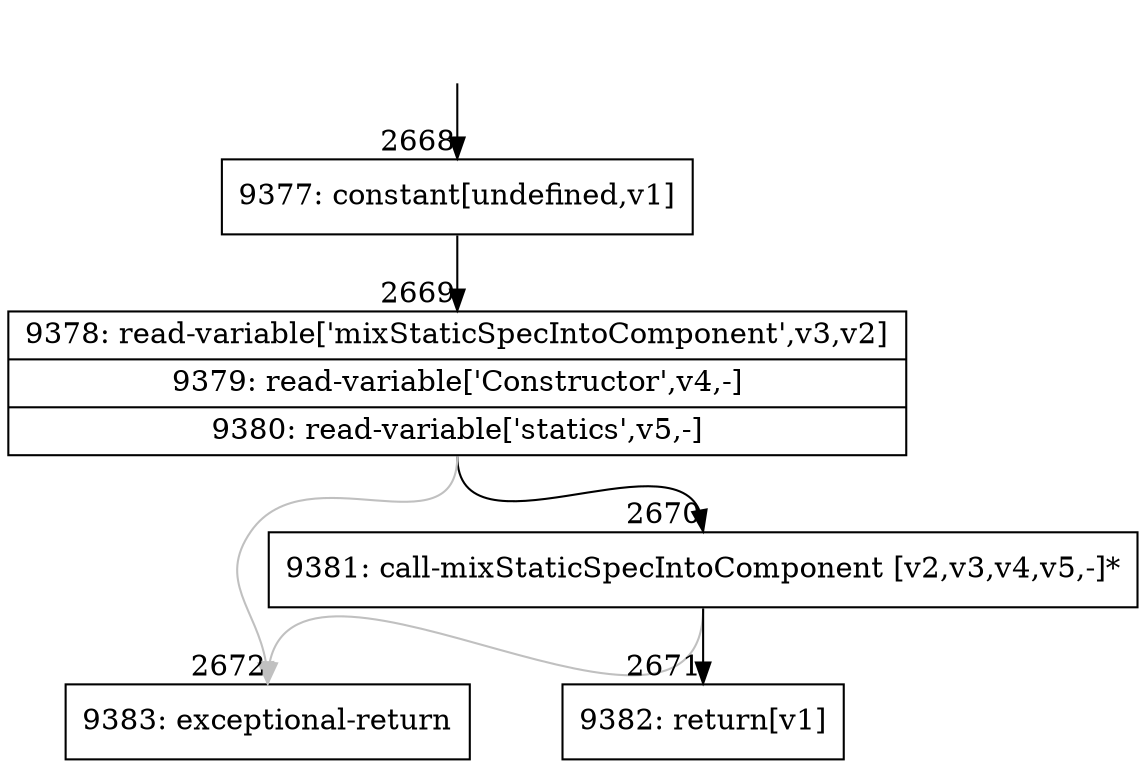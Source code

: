 digraph {
rankdir="TD"
BB_entry199[shape=none,label=""];
BB_entry199 -> BB2668 [tailport=s, headport=n, headlabel="    2668"]
BB2668 [shape=record label="{9377: constant[undefined,v1]}" ] 
BB2668 -> BB2669 [tailport=s, headport=n, headlabel="      2669"]
BB2669 [shape=record label="{9378: read-variable['mixStaticSpecIntoComponent',v3,v2]|9379: read-variable['Constructor',v4,-]|9380: read-variable['statics',v5,-]}" ] 
BB2669 -> BB2670 [tailport=s, headport=n, headlabel="      2670"]
BB2669 -> BB2672 [tailport=s, headport=n, color=gray, headlabel="      2672"]
BB2670 [shape=record label="{9381: call-mixStaticSpecIntoComponent [v2,v3,v4,v5,-]*}" ] 
BB2670 -> BB2671 [tailport=s, headport=n, headlabel="      2671"]
BB2670 -> BB2672 [tailport=s, headport=n, color=gray]
BB2671 [shape=record label="{9382: return[v1]}" ] 
BB2672 [shape=record label="{9383: exceptional-return}" ] 
//#$~ 5370
}
